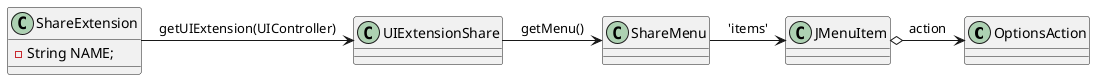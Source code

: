   @startuml doc-files/ipc_extension_image1.png
  class OptionsAction {
   }
  class ShareMenu
  class ShareExtension {
    -String NAME;
  }
  class UIExtensionShare
  class JMenuItem
  ShareExtension -> UIExtensionShare : getUIExtension(UIController)
  UIExtensionShare -> ShareMenu : getMenu()
  ShareMenu -> JMenuItem : 'items'
  JMenuItem o-> OptionsAction : action
  @enduml
